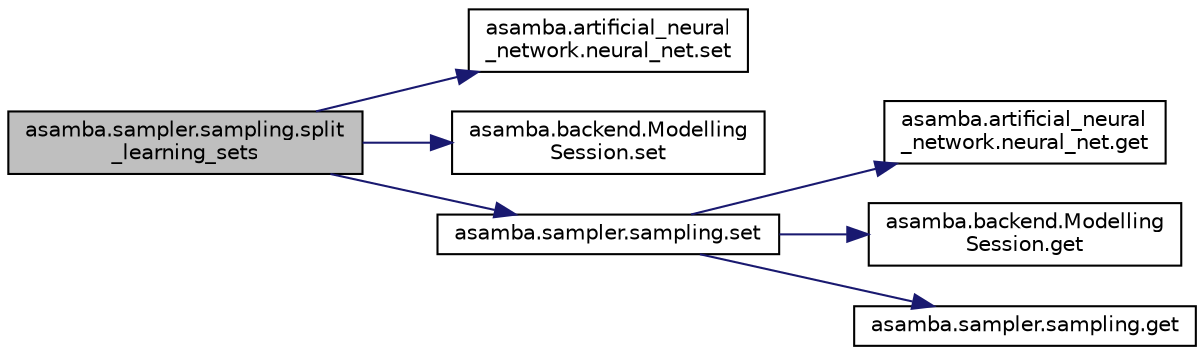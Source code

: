 digraph "asamba.sampler.sampling.split_learning_sets"
{
  edge [fontname="Helvetica",fontsize="10",labelfontname="Helvetica",labelfontsize="10"];
  node [fontname="Helvetica",fontsize="10",shape=record];
  rankdir="LR";
  Node44 [label="asamba.sampler.sampling.split\l_learning_sets",height=0.2,width=0.4,color="black", fillcolor="grey75", style="filled", fontcolor="black"];
  Node44 -> Node45 [color="midnightblue",fontsize="10",style="solid",fontname="Helvetica"];
  Node45 [label="asamba.artificial_neural\l_network.neural_net.set",height=0.2,width=0.4,color="black", fillcolor="white", style="filled",URL="$classasamba_1_1artificial__neural__network_1_1neural__net.html#afb2a64a48856eb07e4f48a3645d30843",tooltip="Setter. "];
  Node44 -> Node46 [color="midnightblue",fontsize="10",style="solid",fontname="Helvetica"];
  Node46 [label="asamba.backend.Modelling\lSession.set",height=0.2,width=0.4,color="black", fillcolor="white", style="filled",URL="$classasamba_1_1backend_1_1_modelling_session.html#a83549fd610225e6edea77914b0f65f30"];
  Node44 -> Node47 [color="midnightblue",fontsize="10",style="solid",fontname="Helvetica"];
  Node47 [label="asamba.sampler.sampling.set",height=0.2,width=0.4,color="black", fillcolor="white", style="filled",URL="$classasamba_1_1sampler_1_1sampling.html#a682af8a360751e2fb6dd215fe571ea43",tooltip="Setter. "];
  Node47 -> Node48 [color="midnightblue",fontsize="10",style="solid",fontname="Helvetica"];
  Node48 [label="asamba.artificial_neural\l_network.neural_net.get",height=0.2,width=0.4,color="black", fillcolor="white", style="filled",URL="$classasamba_1_1artificial__neural__network_1_1neural__net.html#ad916fe73e8028f451fadbdb0436da70e",tooltip="Getter. "];
  Node47 -> Node49 [color="midnightblue",fontsize="10",style="solid",fontname="Helvetica"];
  Node49 [label="asamba.backend.Modelling\lSession.get",height=0.2,width=0.4,color="black", fillcolor="white", style="filled",URL="$classasamba_1_1backend_1_1_modelling_session.html#a32588cc6e0b3869d3d5ef688953599d2"];
  Node47 -> Node50 [color="midnightblue",fontsize="10",style="solid",fontname="Helvetica"];
  Node50 [label="asamba.sampler.sampling.get",height=0.2,width=0.4,color="black", fillcolor="white", style="filled",URL="$classasamba_1_1sampler_1_1sampling.html#a9e11f6bf4371b3dbe372dcc75c47ad3a",tooltip="Getter. "];
}

